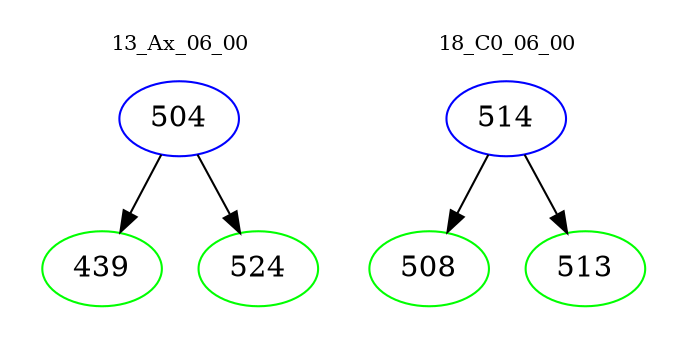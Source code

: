 digraph{
subgraph cluster_0 {
color = white
label = "13_Ax_06_00";
fontsize=10;
T0_504 [label="504", color="blue"]
T0_504 -> T0_439 [color="black"]
T0_439 [label="439", color="green"]
T0_504 -> T0_524 [color="black"]
T0_524 [label="524", color="green"]
}
subgraph cluster_1 {
color = white
label = "18_C0_06_00";
fontsize=10;
T1_514 [label="514", color="blue"]
T1_514 -> T1_508 [color="black"]
T1_508 [label="508", color="green"]
T1_514 -> T1_513 [color="black"]
T1_513 [label="513", color="green"]
}
}
